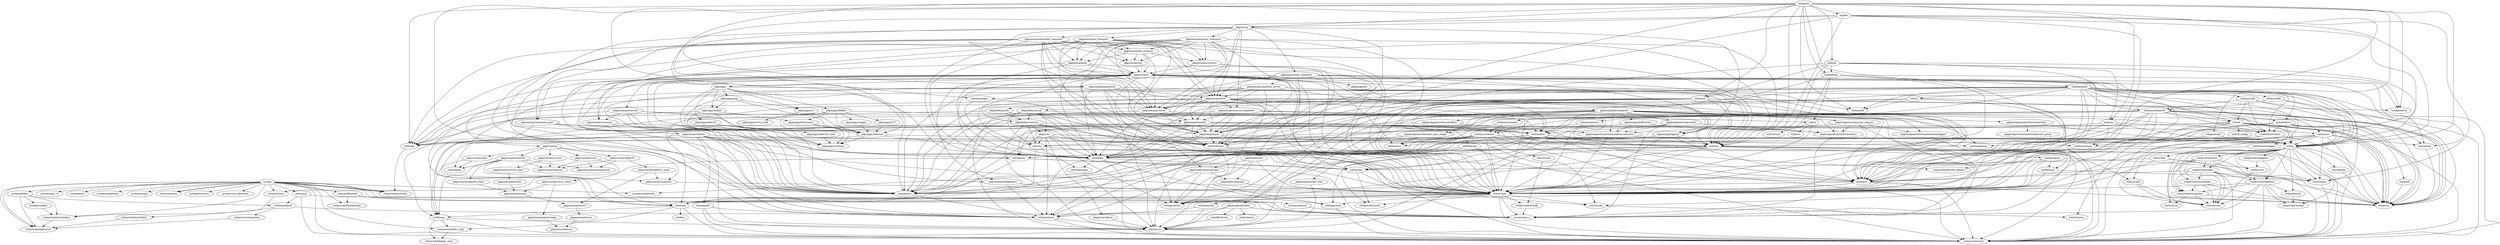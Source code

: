 digraph nimgenie {
"system/memory" -> "system/ansi_c";
"std/private/miscdollars" -> "std/private/digitsutils";
"std/assertions" -> "std/private/miscdollars";
"std/private/dragonbox" -> "std/private/digitsutils";
"std/private/schubfach" -> "std/private/digitsutils";
"std/formatfloat" -> "system/ansi_c";
"std/formatfloat" -> "std/private/dragonbox";
"std/formatfloat" -> "std/private/schubfach";
"std/objectdollar" -> "std/private/miscdollars";
"system/dollars" -> "std/private/digitsutils";
"system/dollars" -> "std/private/miscdollars";
"system/dollars" -> "std/formatfloat";
"system/dollars" -> "std/objectdollar";
"std/typedthreads" -> "std/private/threadtypes";
"std/typedthreads" -> "system/ansi_c";
"system/countbits_impl" -> "std/private/bitops_utils";
"std/syncio" -> "std/private/since";
"std/syncio" -> "std/formatfloat";
"std/syncio" -> "system/ansi_c";
"system" -> "system/exceptions";
"system" -> "std/private/since";
"system" -> "system/ctypes";
"system" -> "std/sysatomics";
"system" -> "system/ansi_c";
"system" -> "system/memory";
"system" -> "std/private/syslocks";
"system" -> "std/private/threadtypes";
"system" -> "std/assertions";
"system" -> "system/iterators";
"system" -> "system/coro_detection";
"system" -> "system/dollars";
"system" -> "std/typedthreads";
"system" -> "std/private/miscdollars";
"system" -> "system/stacktraces";
"system" -> "system/countbits_impl";
"system" -> "std/private/syslocks";
"system" -> "std/sysatomics";
"system" -> "std/private/digitsutils";
"system" -> "std/private/syslocks";
"system" -> "std/private/digitsutils";
"system" -> "system/repr_v2";
"system" -> "std/widestrs";
"system" -> "std/syncio";
"std/hashes" -> "std/private/since";
"std/hashes" -> "std/private/jsutils";
"std/macros" -> "std/private/since";
"std/bitops" -> "std/macros";
"std/bitops" -> "std/private/since";
"std/bitops" -> "std/private/bitops_utils";
"std/bitops" -> "system/countbits_impl";
"std/math" -> "std/private/since";
"std/math" -> "std/bitops";
"std/math" -> "std/fenv";
"std/math" -> "system/countbits_impl";
"std/algorithm" -> "std/private/since";
"std/outparams" -> "std/macros";
"std/tables" -> "std/private/since";
"std/tables" -> "std/hashes";
"std/tables" -> "std/math";
"std/tables" -> "std/algorithm";
"std/tables" -> "std/outparams";
"std/typetraits" -> "std/private/since";
"std/typetraits" -> "std/macros";
"std/enumutils" -> "std/macros";
"std/enumutils" -> "std/typetraits";
"std/unicode" -> "std/strbasics";
"std/private/strimpl" -> "system/ansi_c";
"std/strutils" -> "std/parseutils";
"std/strutils" -> "std/math";
"std/strutils" -> "std/algorithm";
"std/strutils" -> "std/enumutils";
"std/strutils" -> "std/unicode";
"std/strutils" -> "std/private/since";
"std/strutils" -> "std/private/jsutils";
"std/strutils" -> "std/private/strimpl";
"std/strutils" -> "system/ansi_c";
"std/streams" -> "std/private/since";
"std/lexbase" -> "std/strutils";
"std/lexbase" -> "std/streams";
"std/parsejson" -> "std/strutils";
"std/parsejson" -> "std/lexbase";
"std/parsejson" -> "std/streams";
"std/parsejson" -> "std/unicode";
"std/parsejson" -> "std/private/decode_helpers";
"std/options" -> "std/typetraits";
"std/json" -> "std/hashes";
"std/json" -> "std/tables";
"std/json" -> "std/strutils";
"std/json" -> "std/lexbase";
"std/json" -> "std/streams";
"std/json" -> "std/macros";
"std/json" -> "std/parsejson";
"std/json" -> "std/options";
"std/json" -> "std/private/since";
"std/times" -> "std/strutils";
"std/times" -> "std/math";
"std/times" -> "std/options";
"std/times" -> "std/private/since";
"std/times" -> "std/posix";
"std/strformat" -> "std/macros";
"std/strformat" -> "std/parseutils";
"std/strformat" -> "std/unicode";
"std/strformat" -> "std/strutils";
"pkg/nimcp/types" -> "std/json";
"pkg/nimcp/types" -> "std/tables";
"pkg/nimcp/types" -> "std/options";
"pkg/nimcp/types" -> "std/times";
"pkg/nimcp/types" -> "std/strformat";
"std/locks" -> "std/private/syslocks";
"std/pathnorm" -> "std/private/osseps";
"std/private/oscommon" -> "std/oserrors";
"std/private/oscommon" -> "std/staticos";
"std/private/oscommon" -> "std/posix";
"std/private/ospaths2" -> "std/private/since";
"std/private/ospaths2" -> "std/strutils";
"std/private/ospaths2" -> "std/pathnorm";
"std/private/ospaths2" -> "std/oserrors";
"std/private/ospaths2" -> "std/private/oscommon";
"std/private/ospaths2" -> "std/posix";
"std/private/ospaths2" -> "system/ansi_c";
"std/private/ospaths2" -> "std/private/osseps";
"std/private/ossymlinks" -> "std/oserrors";
"std/private/ossymlinks" -> "std/private/oscommon";
"std/private/ossymlinks" -> "std/posix";
"std/private/osfiles" -> "std/private/since";
"std/private/osfiles" -> "std/oserrors";
"std/private/osfiles" -> "std/private/oscommon";
"std/private/osfiles" -> "std/private/ospaths2";
"std/private/osfiles" -> "std/private/ossymlinks";
"std/private/osfiles" -> "std/posix";
"std/private/osfiles" -> "std/times";
"std/private/osdirs" -> "std/oserrors";
"std/private/osdirs" -> "std/private/ospaths2";
"std/private/osdirs" -> "std/private/osfiles";
"std/private/osdirs" -> "std/private/oscommon";
"std/private/osdirs" -> "std/staticos";
"std/private/osdirs" -> "std/posix";
"std/private/osdirs" -> "std/times";
"std/envvars" -> "std/oserrors";
"std/private/osappdirs" -> "std/envvars";
"std/private/osappdirs" -> "std/private/ospaths2";
"std/cmdline" -> "std/posix";
"std/os" -> "std/private/ospaths2";
"std/os" -> "std/private/oscommon";
"std/os" -> "std/private/osfiles";
"std/os" -> "std/private/osdirs";
"std/os" -> "std/private/ossymlinks";
"std/os" -> "std/private/osappdirs";
"std/os" -> "std/private/since";
"std/os" -> "std/cmdline";
"std/os" -> "std/strutils";
"std/os" -> "std/pathnorm";
"std/os" -> "std/posix";
"std/os" -> "std/times";
"std/os" -> "std/oserrors";
"std/os" -> "std/envvars";
"std/os" -> "std/private/osseps";
"std/sysrand" -> "std/oserrors";
"std/sysrand" -> "std/posix";
"std/monotimes" -> "std/times";
"std/monotimes" -> "std/posix";
"std/random" -> "std/algorithm";
"std/random" -> "std/math";
"std/random" -> "std/private/since";
"std/random" -> "std/private/jsutils";
"std/random" -> "std/hashes";
"std/random" -> "std/os";
"std/random" -> "std/sysrand";
"std/random" -> "std/monotimes";
"std/random" -> "std/locks";
"pkg/nimcp/context" -> "std/json";
"pkg/nimcp/context" -> "std/tables";
"pkg/nimcp/context" -> "std/options";
"pkg/nimcp/context" -> "std/times";
"pkg/nimcp/context" -> "std/locks";
"pkg/nimcp/context" -> "std/random";
"pkg/nimcp/context" -> "std/strformat";
"pkg/nimcp/context" -> "pkg/nimcp/types";
"pkg/nimcp/protocol" -> "std/json";
"pkg/nimcp/protocol" -> "std/options";
"pkg/nimcp/protocol" -> "pkg/nimcp/types";
"pkg/nimcp/protocol" -> "pkg/nimcp/context";
"std/re" -> "std/pcre";
"std/re" -> "std/strutils";
"std/re" -> "std/rtarrays";
"pkg/nimcp/resource_templates" -> "std/tables";
"pkg/nimcp/resource_templates" -> "std/strutils";
"pkg/nimcp/resource_templates" -> "std/re";
"pkg/nimcp/resource_templates" -> "std/options";
"pkg/nimcp/resource_templates" -> "pkg/nimcp/types";
"pkg/nimcp/resource_templates" -> "pkg/nimcp/context";
"pkg/nimcp/logging" -> "std/json";
"pkg/nimcp/logging" -> "std/tables";
"pkg/nimcp/logging" -> "std/options";
"pkg/nimcp/logging" -> "std/times";
"pkg/nimcp/logging" -> "std/strutils";
"pkg/nimcp/server" -> "std/json";
"pkg/nimcp/server" -> "std/tables";
"pkg/nimcp/server" -> "std/options";
"pkg/nimcp/server" -> "std/locks";
"pkg/nimcp/server" -> "std/strutils";
"pkg/nimcp/server" -> "std/algorithm";
"pkg/nimcp/server" -> "std/times";
"pkg/nimcp/server" -> "std/random";
"pkg/nimcp/server" -> "pkg/nimcp/types";
"pkg/nimcp/server" -> "pkg/nimcp/protocol";
"pkg/nimcp/server" -> "pkg/nimcp/context";
"pkg/nimcp/server" -> "pkg/nimcp/resource_templates";
"pkg/nimcp/server" -> "pkg/nimcp/logging";
"pkg/nimcp/mcpmacros" -> "std/macros";
"pkg/nimcp/mcpmacros" -> "std/json";
"pkg/nimcp/mcpmacros" -> "std/tables";
"pkg/nimcp/mcpmacros" -> "std/options";
"pkg/nimcp/mcpmacros" -> "std/strutils";
"pkg/nimcp/mcpmacros" -> "std/typetraits";
"pkg/nimcp/mcpmacros" -> "pkg/nimcp/types";
"pkg/nimcp/mcpmacros" -> "pkg/nimcp/server";
"pkg/nimcp/mcpmacros" -> "pkg/nimcp/protocol";
"std/nativesockets" -> "std/os";
"std/nativesockets" -> "std/options";
"std/nativesockets" -> "std/private/since";
"std/nativesockets" -> "std/strbasics";
"std/nativesockets" -> "std/posix";
"pkg/mummy/common" -> "std/typetraits";
"pkg/mummy/common" -> "std/options";
"pkg/mummy/common" -> "std/nativesockets";
"pkg/webby/httpheaders" -> "std/strutils";
"pkg/webby/httpheaders" -> "std/typetraits";
"pkg/mummy/internal" -> "pkg/mummy/common";
"pkg/mummy/internal" -> "std/nativesockets";
"pkg/mummy/internal" -> "pkg/webby/httpheaders";
"pkg/mummy/internal" -> "std/endians";
"pkg/mummy/internal" -> "std/strutils";
"pkg/mummy/internal" -> "std/options";
"std/cpuinfo" -> "std/posix";
"std/deques" -> "std/private/since";
"std/deques" -> "std/assertions";
"std/deques" -> "std/hashes";
"std/deques" -> "std/math";
"std/epoll" -> "std/posix";
"std/selectors" -> "std/nativesockets";
"std/selectors" -> "std/oserrors";
"std/selectors" -> "std/strutils";
"std/selectors" -> "std/posix";
"std/selectors" -> "std/posix";
"std/selectors" -> "std/times";
"std/selectors" -> "std/epoll";
"std/sets" -> "std/hashes";
"std/sets" -> "std/math";
"std/sets" -> "std/outparams";
"pkg/crunchy/common" -> "std/strutils";
"pkg/nimsimd/sse3" -> "pkg/nimsimd/sse2";
"pkg/nimsimd/ssse3" -> "pkg/nimsimd/sse3";
"pkg/crunchy/adler32_simd" -> "pkg/crunchy/common";
"pkg/crunchy/adler32_simd" -> "pkg/nimsimd/ssse3";
"pkg/crunchy/adler32" -> "pkg/crunchy/internal";
"pkg/crunchy/adler32" -> "pkg/nimsimd/runtimecheck";
"pkg/crunchy/adler32" -> "pkg/crunchy/adler32_simd";
"pkg/nimsimd/sse41" -> "pkg/nimsimd/ssse3";
"pkg/nimsimd/pclmulqdq" -> "pkg/nimsimd/sse2";
"pkg/crunchy/crc32_simd" -> "pkg/nimsimd/sse41";
"pkg/crunchy/crc32_simd" -> "pkg/nimsimd/pclmulqdq";
"pkg/crunchy/crc32" -> "pkg/crunchy/internal";
"pkg/crunchy/crc32" -> "pkg/nimsimd/runtimecheck";
"pkg/crunchy/crc32" -> "pkg/crunchy/crc32_simd";
"pkg/nimsimd/sse42" -> "pkg/nimsimd/sse41";
"pkg/crunchy/crc32c_simd" -> "pkg/nimsimd/sse42";
"pkg/crunchy/crc32c" -> "pkg/crunchy/internal";
"pkg/crunchy/crc32c" -> "pkg/crunchy/crc32c_simd";
"pkg/crunchy/sha256_simd" -> "pkg/nimsimd/sse41";
"pkg/crunchy/sha256" -> "pkg/crunchy/common";
"pkg/crunchy/sha256" -> "pkg/crunchy/internal";
"pkg/crunchy/sha256" -> "std/endians";
"pkg/crunchy/sha256" -> "std/bitops";
"pkg/crunchy/sha256" -> "pkg/crunchy/sha256_simd";
"pkg/crunchy/sha256" -> "pkg/nimsimd/runtimecheck";
"pkg/crunchy/sha1" -> "std/endians";
"pkg/crunchy/sha1" -> "std/bitops";
"pkg/crunchy" -> "pkg/crunchy/common";
"pkg/crunchy" -> "pkg/crunchy/adler32";
"pkg/crunchy" -> "pkg/crunchy/crc32";
"pkg/crunchy" -> "pkg/crunchy/crc32c";
"pkg/crunchy" -> "pkg/crunchy/sha256";
"pkg/crunchy" -> "pkg/crunchy/sha1";
"pkg/webby/internal" -> "std/strutils";
"pkg/webby/queryparams" -> "std/typetraits";
"pkg/webby/queryparams" -> "std/parseutils";
"pkg/webby/queryparams" -> "pkg/webby/internal";
"pkg/webby/urls" -> "std/parseutils";
"pkg/webby/urls" -> "std/strutils";
"pkg/webby/urls" -> "pkg/webby/internal";
"pkg/webby/urls" -> "pkg/webby/queryparams";
"pkg/zippy/internal" -> "pkg/zippy/common";
"pkg/zippy/internal" -> "std/bitops";
"pkg/zippy/internal" -> "std/os";
"pkg/zippy/internal" -> "std/strutils";
"pkg/zippy/adler32_simd" -> "pkg/zippy/common";
"pkg/zippy/adler32" -> "pkg/zippy/internal";
"pkg/zippy/adler32" -> "pkg/zippy/adler32_simd";
"pkg/zippy/crc" -> "pkg/zippy/internal";
"pkg/zippy/crc" -> "pkg/zippy/crc32_simd";
"pkg/zippy/bitstreams" -> "pkg/zippy/common";
"pkg/zippy/bitstreams" -> "pkg/zippy/internal";
"pkg/zippy/lz77" -> "pkg/zippy/internal";
"pkg/zippy/snappy" -> "pkg/zippy/internal";
"std/heapqueue" -> "std/private/since";
"pkg/zippy/deflate" -> "pkg/zippy/bitstreams";
"pkg/zippy/deflate" -> "pkg/zippy/common";
"pkg/zippy/deflate" -> "pkg/zippy/internal";
"pkg/zippy/deflate" -> "pkg/zippy/lz77";
"pkg/zippy/deflate" -> "pkg/zippy/snappy";
"pkg/zippy/deflate" -> "std/bitops";
"pkg/zippy/deflate" -> "std/heapqueue";
"pkg/zippy/inflate" -> "pkg/zippy/bitstreams";
"pkg/zippy/inflate" -> "pkg/zippy/common";
"pkg/zippy/inflate" -> "pkg/zippy/internal";
"pkg/zippy/inflate" -> "std/bitops";
"pkg/zippy/gzip" -> "pkg/zippy/common";
"pkg/zippy/gzip" -> "pkg/zippy/crc";
"pkg/zippy/gzip" -> "pkg/zippy/inflate";
"pkg/zippy/gzip" -> "pkg/zippy/internal";
"pkg/zippy" -> "pkg/zippy/adler32";
"pkg/zippy" -> "pkg/zippy/common";
"pkg/zippy" -> "pkg/zippy/crc";
"pkg/zippy" -> "pkg/zippy/deflate";
"pkg/zippy" -> "pkg/zippy/gzip";
"pkg/zippy" -> "pkg/zippy/inflate";
"pkg/zippy" -> "pkg/zippy/internal";
"pkg/zippy" -> "std/sysrand";
"pkg/mummy" -> "pkg/mummy/common";
"pkg/mummy" -> "pkg/mummy/internal";
"pkg/mummy" -> "std/atomics";
"pkg/mummy" -> "std/base64";
"pkg/mummy" -> "std/cpuinfo";
"pkg/mummy" -> "std/deques";
"pkg/mummy" -> "std/hashes";
"pkg/mummy" -> "std/nativesockets";
"pkg/mummy" -> "std/os";
"pkg/mummy" -> "std/parseutils";
"pkg/mummy" -> "std/random";
"pkg/mummy" -> "std/selectors";
"pkg/mummy" -> "std/sets";
"pkg/mummy" -> "pkg/crunchy";
"pkg/mummy" -> "std/tables";
"pkg/mummy" -> "std/times";
"pkg/mummy" -> "pkg/webby/httpheaders";
"pkg/mummy" -> "pkg/webby/queryparams";
"pkg/mummy" -> "pkg/webby/urls";
"pkg/mummy" -> "pkg/zippy";
"pkg/mummy" -> "std/options";
"pkg/mummy" -> "std/strutils";
"pkg/mummy" -> "std/posix";
"pkg/mummy" -> "std/locks";
"pkg/mummy/routers" -> "pkg/mummy";
"pkg/mummy/routers" -> "std/strutils";
"pkg/mummy/routers" -> "pkg/webby/urls";
"pkg/nimcp/auth" -> "std/options";
"pkg/nimcp/auth" -> "std/tables";
"pkg/nimcp/auth" -> "pkg/mummy";
"pkg/nimcp/auth" -> "std/strutils";
"pkg/nimcp/cors" -> "pkg/mummy";
"pkg/nimcp/http_common" -> "pkg/mummy";
"pkg/nimcp/http_common" -> "pkg/mummy/routers";
"pkg/nimcp/http_common" -> "std/strformat";
"pkg/nimcp/http_common" -> "pkg/nimcp/auth";
"pkg/nimcp/http_common" -> "pkg/nimcp/cors";
"pkg/nimcp/mummy_transport" -> "pkg/mummy";
"pkg/nimcp/mummy_transport" -> "pkg/mummy/routers";
"pkg/nimcp/mummy_transport" -> "std/json";
"pkg/nimcp/mummy_transport" -> "std/strutils";
"pkg/nimcp/mummy_transport" -> "std/strformat";
"pkg/nimcp/mummy_transport" -> "std/options";
"pkg/nimcp/mummy_transport" -> "std/tables";
"pkg/nimcp/mummy_transport" -> "pkg/nimcp/server";
"pkg/nimcp/mummy_transport" -> "pkg/nimcp/types";
"pkg/nimcp/mummy_transport" -> "pkg/nimcp/protocol";
"pkg/nimcp/mummy_transport" -> "pkg/nimcp/auth";
"pkg/nimcp/mummy_transport" -> "pkg/nimcp/cors";
"pkg/nimcp/mummy_transport" -> "pkg/nimcp/http_common";
"pkg/nimcp/connection_pool" -> "std/tables";
"pkg/nimcp/connection_pool" -> "std/locks";
"pkg/nimcp/connection_pool" -> "std/options";
"pkg/nimcp/connection_pool" -> "std/random";
"pkg/nimcp/websocket_transport" -> "pkg/mummy";
"pkg/nimcp/websocket_transport" -> "pkg/mummy/routers";
"pkg/nimcp/websocket_transport" -> "std/json";
"pkg/nimcp/websocket_transport" -> "std/strutils";
"pkg/nimcp/websocket_transport" -> "std/strformat";
"pkg/nimcp/websocket_transport" -> "std/options";
"pkg/nimcp/websocket_transport" -> "std/tables";
"pkg/nimcp/websocket_transport" -> "std/locks";
"pkg/nimcp/websocket_transport" -> "pkg/nimcp/server";
"pkg/nimcp/websocket_transport" -> "pkg/nimcp/types";
"pkg/nimcp/websocket_transport" -> "pkg/nimcp/protocol";
"pkg/nimcp/websocket_transport" -> "pkg/nimcp/auth";
"pkg/nimcp/websocket_transport" -> "pkg/nimcp/connection_pool";
"pkg/nimcp/websocket_transport" -> "pkg/nimcp/cors";
"pkg/nimcp/websocket_transport" -> "pkg/nimcp/http_common";
"pkg/nimcp/sse_transport" -> "pkg/mummy";
"pkg/nimcp/sse_transport" -> "pkg/mummy/routers";
"pkg/nimcp/sse_transport" -> "pkg/mummy/common";
"pkg/nimcp/sse_transport" -> "std/json";
"pkg/nimcp/sse_transport" -> "std/strutils";
"pkg/nimcp/sse_transport" -> "std/strformat";
"pkg/nimcp/sse_transport" -> "std/options";
"pkg/nimcp/sse_transport" -> "std/tables";
"pkg/nimcp/sse_transport" -> "std/locks";
"pkg/nimcp/sse_transport" -> "pkg/nimcp/server";
"pkg/nimcp/sse_transport" -> "pkg/nimcp/types";
"pkg/nimcp/sse_transport" -> "pkg/nimcp/protocol";
"pkg/nimcp/sse_transport" -> "pkg/nimcp/auth";
"pkg/nimcp/sse_transport" -> "pkg/nimcp/connection_pool";
"pkg/nimcp/sse_transport" -> "pkg/nimcp/http_common";
"pkg/nimcp/sse_transport" -> "pkg/nimcp/cors";
"pkg/taskpools/channels_spsc_single" -> "std/atomics";
"pkg/taskpools/channels_spsc_single" -> "std/typetraits";
"pkg/taskpools/instrumentation/contracts" -> "std/macros";
"pkg/taskpools/instrumentation/contracts" -> "std/os";
"pkg/taskpools/instrumentation/contracts" -> "std/strutils";
"pkg/taskpools/instrumentation/loggers" -> "system/ansi_c";
"pkg/taskpools/primitives/allocs" -> "system/ansi_c";
"pkg/taskpools/chase_lev_deques" -> "system/ansi_c";
"pkg/taskpools/chase_lev_deques" -> "std/atomics";
"pkg/taskpools/chase_lev_deques" -> "pkg/taskpools/instrumentation/contracts";
"pkg/taskpools/chase_lev_deques" -> "pkg/taskpools/instrumentation/loggers";
"pkg/taskpools/chase_lev_deques" -> "pkg/taskpools/primitives/allocs";
"pkg/taskpools/event_notifiers" -> "std/locks";
"pkg/taskpools/event_notifiers" -> "pkg/taskpools/instrumentation/contracts";
"pkg/taskpools/primitives/barriers" -> "std/os";
"pkg/taskpools/primitives/barriers" -> "pkg/taskpools/primitives/barriers_posix";
"pkg/taskpools/sparsesets" -> "std/random";
"pkg/taskpools/sparsesets" -> "system/ansi_c";
"pkg/taskpools/sparsesets" -> "pkg/taskpools/instrumentation/contracts";
"pkg/taskpools/sparsesets" -> "pkg/taskpools/primitives/allocs";
"pkg/taskpools/flowvars" -> "pkg/taskpools/instrumentation/contracts";
"pkg/taskpools/flowvars" -> "pkg/taskpools/channels_spsc_single";
"pkg/taskpools/flowvars" -> "pkg/taskpools/primitives/allocs";
"pkg/taskpools/ast_utils" -> "std/macros";
"std/effecttraits" -> "std/macros";
"pkg/taskpools/tasks" -> "std/macros";
"pkg/taskpools/tasks" -> "std/isolation";
"pkg/taskpools/tasks" -> "std/typetraits";
"pkg/taskpools/tasks" -> "system/ansi_c";
"pkg/taskpools/tasks" -> "std/effecttraits";
"pkg/taskpools/taskpools" -> "system/ansi_c";
"pkg/taskpools/taskpools" -> "std/random";
"pkg/taskpools/taskpools" -> "std/cpuinfo";
"pkg/taskpools/taskpools" -> "std/atomics";
"pkg/taskpools/taskpools" -> "std/macros";
"pkg/taskpools/taskpools" -> "pkg/taskpools/channels_spsc_single";
"pkg/taskpools/taskpools" -> "pkg/taskpools/chase_lev_deques";
"pkg/taskpools/taskpools" -> "pkg/taskpools/event_notifiers";
"pkg/taskpools/taskpools" -> "pkg/taskpools/primitives/barriers";
"pkg/taskpools/taskpools" -> "pkg/taskpools/primitives/allocs";
"pkg/taskpools/taskpools" -> "pkg/taskpools/instrumentation/contracts";
"pkg/taskpools/taskpools" -> "pkg/taskpools/instrumentation/loggers";
"pkg/taskpools/taskpools" -> "pkg/taskpools/sparsesets";
"pkg/taskpools/taskpools" -> "pkg/taskpools/flowvars";
"pkg/taskpools/taskpools" -> "pkg/taskpools/ast_utils";
"pkg/taskpools/taskpools" -> "pkg/taskpools/tasks";
"pkg/taskpools" -> "pkg/taskpools/taskpools";
"pkg/nimcp/composed_server" -> "std/json";
"pkg/nimcp/composed_server" -> "std/tables";
"pkg/nimcp/composed_server" -> "std/options";
"pkg/nimcp/composed_server" -> "std/strutils";
"pkg/nimcp/composed_server" -> "pkg/nimcp/types";
"pkg/nimcp/composed_server" -> "pkg/nimcp/protocol";
"pkg/nimcp/composed_server" -> "pkg/nimcp/context";
"pkg/nimcp/composed_server" -> "pkg/nimcp/server";
"pkg/nimcp/composed_server" -> "pkg/nimcp/logging";
"pkg/nimcp/stdio_transport" -> "std/json";
"pkg/nimcp/stdio_transport" -> "std/locks";
"pkg/nimcp/stdio_transport" -> "std/options";
"pkg/nimcp/stdio_transport" -> "pkg/taskpools";
"pkg/nimcp/stdio_transport" -> "std/cpuinfo";
"pkg/nimcp/stdio_transport" -> "pkg/nimcp/types";
"pkg/nimcp/stdio_transport" -> "pkg/nimcp/protocol";
"pkg/nimcp/stdio_transport" -> "pkg/nimcp/server";
"pkg/nimcp/stdio_transport" -> "pkg/nimcp/composed_server";
"pkg/nimcp/stdio_transport" -> "pkg/nimcp/logging";
"std/sequtils" -> "std/private/since";
"std/sequtils" -> "std/macros";
"std/sequtils" -> "std/typetraits";
"pkg/nimcp/schema" -> "std/json";
"pkg/nimcp/schema" -> "std/tables";
"pkg/nimcp/schema" -> "std/options";
"pkg/nimcp/schema" -> "std/macros";
"pkg/nimcp/schema" -> "std/typetraits";
"pkg/nimcp/schema" -> "std/strutils";
"pkg/nimcp/schema" -> "std/sequtils";
"pkg/nimcp/schema" -> "std/math";
"pkg/nimcp" -> "pkg/nimcp/types";
"pkg/nimcp" -> "pkg/nimcp/protocol";
"pkg/nimcp" -> "pkg/nimcp/server";
"pkg/nimcp" -> "pkg/nimcp/mcpmacros";
"pkg/nimcp" -> "pkg/nimcp/mummy_transport";
"pkg/nimcp" -> "pkg/nimcp/websocket_transport";
"pkg/nimcp" -> "pkg/nimcp/sse_transport";
"pkg/nimcp" -> "pkg/nimcp/stdio_transport";
"pkg/nimcp" -> "pkg/nimcp/context";
"pkg/nimcp" -> "pkg/nimcp/schema";
"pkg/nimcp" -> "pkg/nimcp/resource_templates";
"pkg/nimcp" -> "pkg/nimcp/logging";
"std/mimetypes" -> "std/tables";
"std/mimetypes" -> "std/strutils";
"std/parseopt" -> "std/strutils";
"std/parseopt" -> "std/os";
"std/strtabs" -> "std/private/since";
"std/strtabs" -> "std/hashes";
"std/strtabs" -> "std/strutils";
"std/strtabs" -> "std/envvars";
"std/streamwrapper" -> "std/deques";
"std/streamwrapper" -> "std/streams";
"std/osproc" -> "std/strutils";
"std/osproc" -> "std/os";
"std/osproc" -> "std/strtabs";
"std/osproc" -> "std/streams";
"std/osproc" -> "std/cpuinfo";
"std/osproc" -> "std/streamwrapper";
"std/osproc" -> "std/private/since";
"std/osproc" -> "std/posix";
"std/osproc" -> "std/times";
"std/osproc" -> "std/monotimes";
"pkg/jsony/objvar" -> "std/macros";
"pkg/jsony" -> "pkg/jsony/objvar";
"pkg/jsony" -> "std/json";
"pkg/jsony" -> "std/options";
"pkg/jsony" -> "std/parseutils";
"pkg/jsony" -> "std/sets";
"pkg/jsony" -> "std/strutils";
"pkg/jsony" -> "std/tables";
"pkg/jsony" -> "std/typetraits";
"pkg/jsony" -> "std/unicode";
"pkg/debby/common" -> "pkg/jsony";
"pkg/debby/common" -> "std/typetraits";
"pkg/debby/common" -> "std/strutils";
"pkg/debby/common" -> "std/macros";
"pkg/debby/common" -> "std/sets";
"pkg/debby/common" -> "std/strformat";
"pkg/debby/common" -> "std/times";
"pkg/debby/pools" -> "std/locks";
"pkg/debby/pools" -> "std/random";
"pkg/debby/pools" -> "pkg/debby/common";
"pkg/debby/mysql" -> "pkg/debby/common";
"pkg/debby/mysql" -> "pkg/jsony";
"pkg/debby/mysql" -> "std/strutils";
"pkg/debby/mysql" -> "std/strformat";
"pkg/debby/mysql" -> "std/tables";
"pkg/debby/mysql" -> "std/macros";
"pkg/debby/mysql" -> "std/sets";
"pkg/debby/mysql" -> "std/times";
"database" -> "std/json";
"database" -> "std/strutils";
"database" -> "std/strformat";
"database" -> "std/os";
"database" -> "std/osproc";
"database" -> "std/options";
"database" -> "std/times";
"database" -> "pkg/debby/pools";
"database" -> "pkg/debby/mysql";
"database" -> "pkg/debby/common";
"database" -> "configuration";
"analyzer" -> "std/json";
"analyzer" -> "std/osproc";
"analyzer" -> "std/strutils";
"analyzer" -> "std/os";
"analyzer" -> "std/strformat";
"std/net" -> "std/private/since";
"std/net" -> "std/nativesockets";
"std/net" -> "std/os";
"std/net" -> "std/strutils";
"std/net" -> "std/times";
"std/net" -> "std/sets";
"std/net" -> "std/options";
"std/net" -> "std/monotimes";
"std/net" -> "std/ssl_config";
"std/net" -> "std/posix";
"std/net" -> "std/posix";
"std/net" -> "std/posix";
"std/uri" -> "std/strutils";
"std/uri" -> "std/parseutils";
"std/uri" -> "std/base64";
"std/uri" -> "std/private/since";
"std/uri" -> "std/private/decode_helpers";
"std/httpcore" -> "std/private/since";
"std/httpcore" -> "std/tables";
"std/httpcore" -> "std/strutils";
"std/httpcore" -> "std/parseutils";
"std/cstrutils" -> "std/private/strimpl";
"std/asyncfutures" -> "std/os";
"std/asyncfutures" -> "std/sets";
"std/asyncfutures" -> "std/tables";
"std/asyncfutures" -> "std/strutils";
"std/asyncfutures" -> "std/times";
"std/asyncfutures" -> "std/heapqueue";
"std/asyncfutures" -> "std/options";
"std/asyncfutures" -> "std/deques";
"std/asyncfutures" -> "std/cstrutils";
"std/asyncfutures" -> "std/typetraits";
"std/asyncfutures" -> "system/stacktraces";
"std/asyncstreams" -> "std/asyncfutures";
"std/asyncstreams" -> "std/deques";
"std/asyncmacro" -> "std/macros";
"std/asyncmacro" -> "std/strutils";
"std/asyncmacro" -> "std/asyncfutures";
"std/asyncdispatch" -> "std/os";
"std/asyncdispatch" -> "std/tables";
"std/asyncdispatch" -> "std/strutils";
"std/asyncdispatch" -> "std/times";
"std/asyncdispatch" -> "std/heapqueue";
"std/asyncdispatch" -> "std/options";
"std/asyncdispatch" -> "std/asyncstreams";
"std/asyncdispatch" -> "std/math";
"std/asyncdispatch" -> "std/monotimes";
"std/asyncdispatch" -> "std/asyncfutures";
"std/asyncdispatch" -> "std/nativesockets";
"std/asyncdispatch" -> "std/net";
"std/asyncdispatch" -> "std/deques";
"std/asyncdispatch" -> "std/selectors";
"std/asyncdispatch" -> "std/posix";
"std/asyncdispatch" -> "std/posix";
"std/asyncdispatch" -> "std/asyncmacro";
"std/asyncdispatch" -> "std/posix";
"std/asyncnet" -> "std/private/since";
"std/asyncnet" -> "std/asyncdispatch";
"std/asyncnet" -> "std/nativesockets";
"std/asyncnet" -> "std/net";
"std/asyncnet" -> "std/os";
"std/asyncfile" -> "std/asyncdispatch";
"std/asyncfile" -> "std/os";
"std/asyncfile" -> "std/posix";
"std/httpclient" -> "std/private/since";
"std/httpclient" -> "std/net";
"std/httpclient" -> "std/strutils";
"std/httpclient" -> "std/uri";
"std/httpclient" -> "std/parseutils";
"std/httpclient" -> "std/base64";
"std/httpclient" -> "std/os";
"std/httpclient" -> "std/mimetypes";
"std/httpclient" -> "std/math";
"std/httpclient" -> "std/random";
"std/httpclient" -> "std/httpcore";
"std/httpclient" -> "std/times";
"std/httpclient" -> "std/tables";
"std/httpclient" -> "std/streams";
"std/httpclient" -> "std/monotimes";
"std/httpclient" -> "std/asyncnet";
"std/httpclient" -> "std/asyncdispatch";
"std/httpclient" -> "std/asyncfile";
"std/httpclient" -> "std/nativesockets";
"embedding" -> "std/json";
"embedding" -> "std/strutils";
"embedding" -> "std/strformat";
"embedding" -> "std/httpclient";
"embedding" -> "std/re";
"embedding" -> "configuration";
"indexer" -> "std/json";
"indexer" -> "std/os";
"indexer" -> "std/strutils";
"indexer" -> "std/strformat";
"indexer" -> "database";
"indexer" -> "analyzer";
"indexer" -> "embedding";
"indexer" -> "configuration";
"nimble" -> "std/json";
"nimble" -> "std/strutils";
"nimble" -> "std/strformat";
"nimble" -> "std/osproc";
"nimble" -> "std/os";
"nimble" -> "std/options";
"nimble" -> "std/streams";
"nimble" -> "pkg/nimcp";
"nimgenie" -> "pkg/nimcp";
"nimgenie" -> "std/json";
"nimgenie" -> "std/tables";
"nimgenie" -> "std/strutils";
"nimgenie" -> "std/os";
"nimgenie" -> "std/strformat";
"nimgenie" -> "std/mimetypes";
"nimgenie" -> "std/base64";
"nimgenie" -> "std/options";
"nimgenie" -> "std/locks";
"nimgenie" -> "std/times";
"nimgenie" -> "std/parseopt";
"nimgenie" -> "configuration";
"nimgenie" -> "database";
"nimgenie" -> "indexer";
"nimgenie" -> "analyzer";
"nimgenie" -> "nimble";
"nimgenie" -> "embedding";
}
